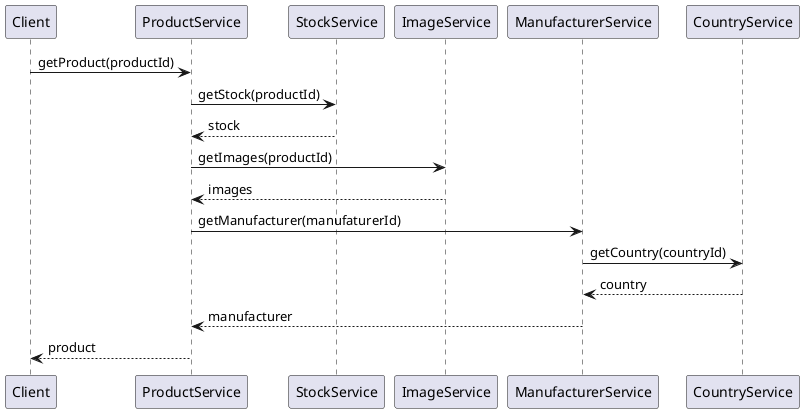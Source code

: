 @startuml
Client -> ProductService: getProduct(productId)
ProductService -> StockService: getStock(productId)
ProductService <-- StockService: stock

ProductService -> ImageService: getImages(productId)
ProductService <-- ImageService: images

ProductService -> ManufacturerService: getManufacturer(manufaturerId)
ManufacturerService -> CountryService: getCountry(countryId)
ManufacturerService <-- CountryService: country
ProductService <-- ManufacturerService: manufacturer

Client <-- ProductService: product
@enduml